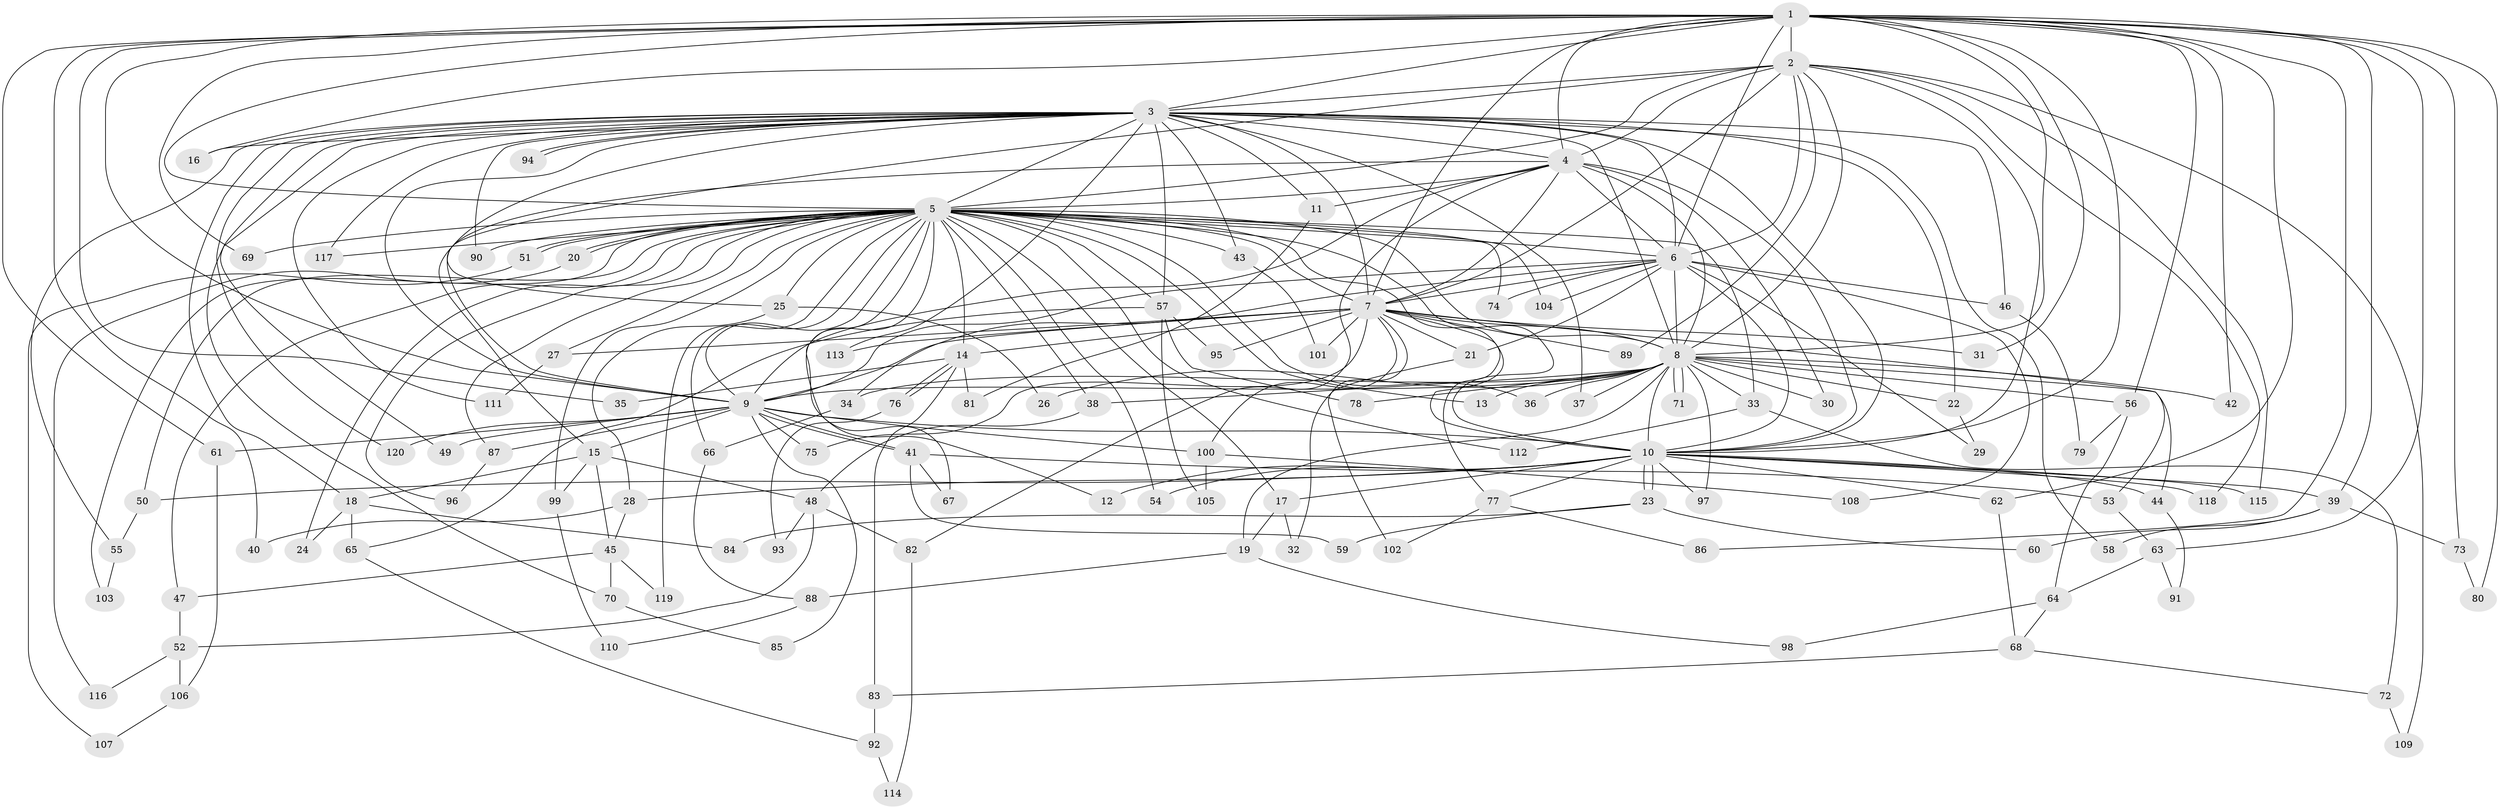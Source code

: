 // Generated by graph-tools (version 1.1) at 2025/10/02/27/25 16:10:59]
// undirected, 120 vertices, 265 edges
graph export_dot {
graph [start="1"]
  node [color=gray90,style=filled];
  1;
  2;
  3;
  4;
  5;
  6;
  7;
  8;
  9;
  10;
  11;
  12;
  13;
  14;
  15;
  16;
  17;
  18;
  19;
  20;
  21;
  22;
  23;
  24;
  25;
  26;
  27;
  28;
  29;
  30;
  31;
  32;
  33;
  34;
  35;
  36;
  37;
  38;
  39;
  40;
  41;
  42;
  43;
  44;
  45;
  46;
  47;
  48;
  49;
  50;
  51;
  52;
  53;
  54;
  55;
  56;
  57;
  58;
  59;
  60;
  61;
  62;
  63;
  64;
  65;
  66;
  67;
  68;
  69;
  70;
  71;
  72;
  73;
  74;
  75;
  76;
  77;
  78;
  79;
  80;
  81;
  82;
  83;
  84;
  85;
  86;
  87;
  88;
  89;
  90;
  91;
  92;
  93;
  94;
  95;
  96;
  97;
  98;
  99;
  100;
  101;
  102;
  103;
  104;
  105;
  106;
  107;
  108;
  109;
  110;
  111;
  112;
  113;
  114;
  115;
  116;
  117;
  118;
  119;
  120;
  1 -- 2;
  1 -- 3;
  1 -- 4;
  1 -- 5;
  1 -- 6;
  1 -- 7;
  1 -- 8;
  1 -- 9;
  1 -- 10;
  1 -- 16;
  1 -- 31;
  1 -- 35;
  1 -- 39;
  1 -- 40;
  1 -- 42;
  1 -- 56;
  1 -- 61;
  1 -- 62;
  1 -- 63;
  1 -- 69;
  1 -- 73;
  1 -- 80;
  1 -- 86;
  2 -- 3;
  2 -- 4;
  2 -- 5;
  2 -- 6;
  2 -- 7;
  2 -- 8;
  2 -- 9;
  2 -- 10;
  2 -- 89;
  2 -- 109;
  2 -- 115;
  2 -- 118;
  3 -- 4;
  3 -- 5;
  3 -- 6;
  3 -- 7;
  3 -- 8;
  3 -- 9;
  3 -- 10;
  3 -- 11;
  3 -- 16;
  3 -- 18;
  3 -- 22;
  3 -- 25;
  3 -- 37;
  3 -- 43;
  3 -- 46;
  3 -- 49;
  3 -- 55;
  3 -- 57;
  3 -- 58;
  3 -- 70;
  3 -- 90;
  3 -- 94;
  3 -- 94;
  3 -- 111;
  3 -- 113;
  3 -- 117;
  3 -- 120;
  4 -- 5;
  4 -- 6;
  4 -- 7;
  4 -- 8;
  4 -- 9;
  4 -- 10;
  4 -- 11;
  4 -- 15;
  4 -- 30;
  4 -- 82;
  5 -- 6;
  5 -- 7;
  5 -- 8;
  5 -- 9;
  5 -- 10;
  5 -- 12;
  5 -- 13;
  5 -- 14;
  5 -- 17;
  5 -- 20;
  5 -- 20;
  5 -- 24;
  5 -- 25;
  5 -- 27;
  5 -- 33;
  5 -- 36;
  5 -- 38;
  5 -- 43;
  5 -- 47;
  5 -- 50;
  5 -- 51;
  5 -- 51;
  5 -- 54;
  5 -- 57;
  5 -- 66;
  5 -- 67;
  5 -- 69;
  5 -- 74;
  5 -- 77;
  5 -- 87;
  5 -- 90;
  5 -- 96;
  5 -- 99;
  5 -- 103;
  5 -- 104;
  5 -- 112;
  5 -- 117;
  5 -- 119;
  6 -- 7;
  6 -- 8;
  6 -- 9;
  6 -- 10;
  6 -- 21;
  6 -- 29;
  6 -- 34;
  6 -- 46;
  6 -- 74;
  6 -- 104;
  6 -- 108;
  7 -- 8;
  7 -- 9;
  7 -- 10;
  7 -- 14;
  7 -- 21;
  7 -- 27;
  7 -- 31;
  7 -- 53;
  7 -- 75;
  7 -- 89;
  7 -- 95;
  7 -- 100;
  7 -- 101;
  7 -- 102;
  7 -- 113;
  8 -- 9;
  8 -- 10;
  8 -- 13;
  8 -- 19;
  8 -- 22;
  8 -- 26;
  8 -- 30;
  8 -- 33;
  8 -- 34;
  8 -- 36;
  8 -- 37;
  8 -- 38;
  8 -- 42;
  8 -- 44;
  8 -- 56;
  8 -- 71;
  8 -- 71;
  8 -- 78;
  8 -- 97;
  9 -- 10;
  9 -- 15;
  9 -- 41;
  9 -- 41;
  9 -- 49;
  9 -- 61;
  9 -- 75;
  9 -- 85;
  9 -- 87;
  9 -- 100;
  9 -- 120;
  10 -- 12;
  10 -- 17;
  10 -- 23;
  10 -- 23;
  10 -- 28;
  10 -- 39;
  10 -- 44;
  10 -- 50;
  10 -- 54;
  10 -- 62;
  10 -- 77;
  10 -- 97;
  10 -- 115;
  10 -- 118;
  11 -- 81;
  14 -- 35;
  14 -- 76;
  14 -- 76;
  14 -- 81;
  14 -- 83;
  15 -- 18;
  15 -- 45;
  15 -- 48;
  15 -- 99;
  17 -- 19;
  17 -- 32;
  18 -- 24;
  18 -- 65;
  18 -- 84;
  19 -- 88;
  19 -- 98;
  20 -- 116;
  21 -- 32;
  22 -- 29;
  23 -- 59;
  23 -- 60;
  23 -- 84;
  25 -- 26;
  25 -- 28;
  27 -- 111;
  28 -- 40;
  28 -- 45;
  33 -- 72;
  33 -- 112;
  34 -- 66;
  38 -- 48;
  39 -- 58;
  39 -- 60;
  39 -- 73;
  41 -- 53;
  41 -- 59;
  41 -- 67;
  43 -- 101;
  44 -- 91;
  45 -- 47;
  45 -- 70;
  45 -- 119;
  46 -- 79;
  47 -- 52;
  48 -- 52;
  48 -- 82;
  48 -- 93;
  50 -- 55;
  51 -- 107;
  52 -- 106;
  52 -- 116;
  53 -- 63;
  55 -- 103;
  56 -- 64;
  56 -- 79;
  57 -- 65;
  57 -- 78;
  57 -- 95;
  57 -- 105;
  61 -- 106;
  62 -- 68;
  63 -- 64;
  63 -- 91;
  64 -- 68;
  64 -- 98;
  65 -- 92;
  66 -- 88;
  68 -- 72;
  68 -- 83;
  70 -- 85;
  72 -- 109;
  73 -- 80;
  76 -- 93;
  77 -- 86;
  77 -- 102;
  82 -- 114;
  83 -- 92;
  87 -- 96;
  88 -- 110;
  92 -- 114;
  99 -- 110;
  100 -- 105;
  100 -- 108;
  106 -- 107;
}
